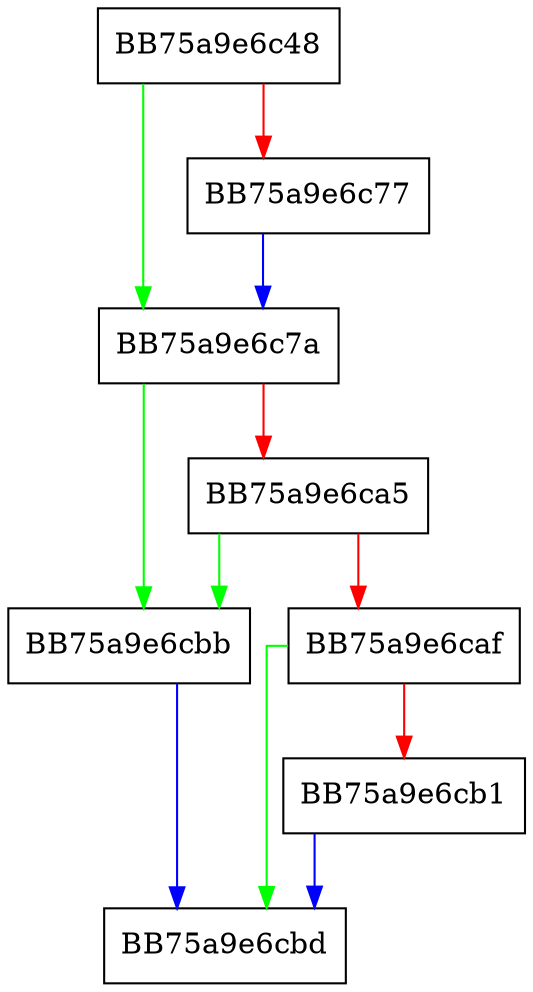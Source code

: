 digraph StringFormat {
  node [shape="box"];
  graph [splines=ortho];
  BB75a9e6c48 -> BB75a9e6c7a [color="green"];
  BB75a9e6c48 -> BB75a9e6c77 [color="red"];
  BB75a9e6c77 -> BB75a9e6c7a [color="blue"];
  BB75a9e6c7a -> BB75a9e6cbb [color="green"];
  BB75a9e6c7a -> BB75a9e6ca5 [color="red"];
  BB75a9e6ca5 -> BB75a9e6cbb [color="green"];
  BB75a9e6ca5 -> BB75a9e6caf [color="red"];
  BB75a9e6caf -> BB75a9e6cbd [color="green"];
  BB75a9e6caf -> BB75a9e6cb1 [color="red"];
  BB75a9e6cb1 -> BB75a9e6cbd [color="blue"];
  BB75a9e6cbb -> BB75a9e6cbd [color="blue"];
}